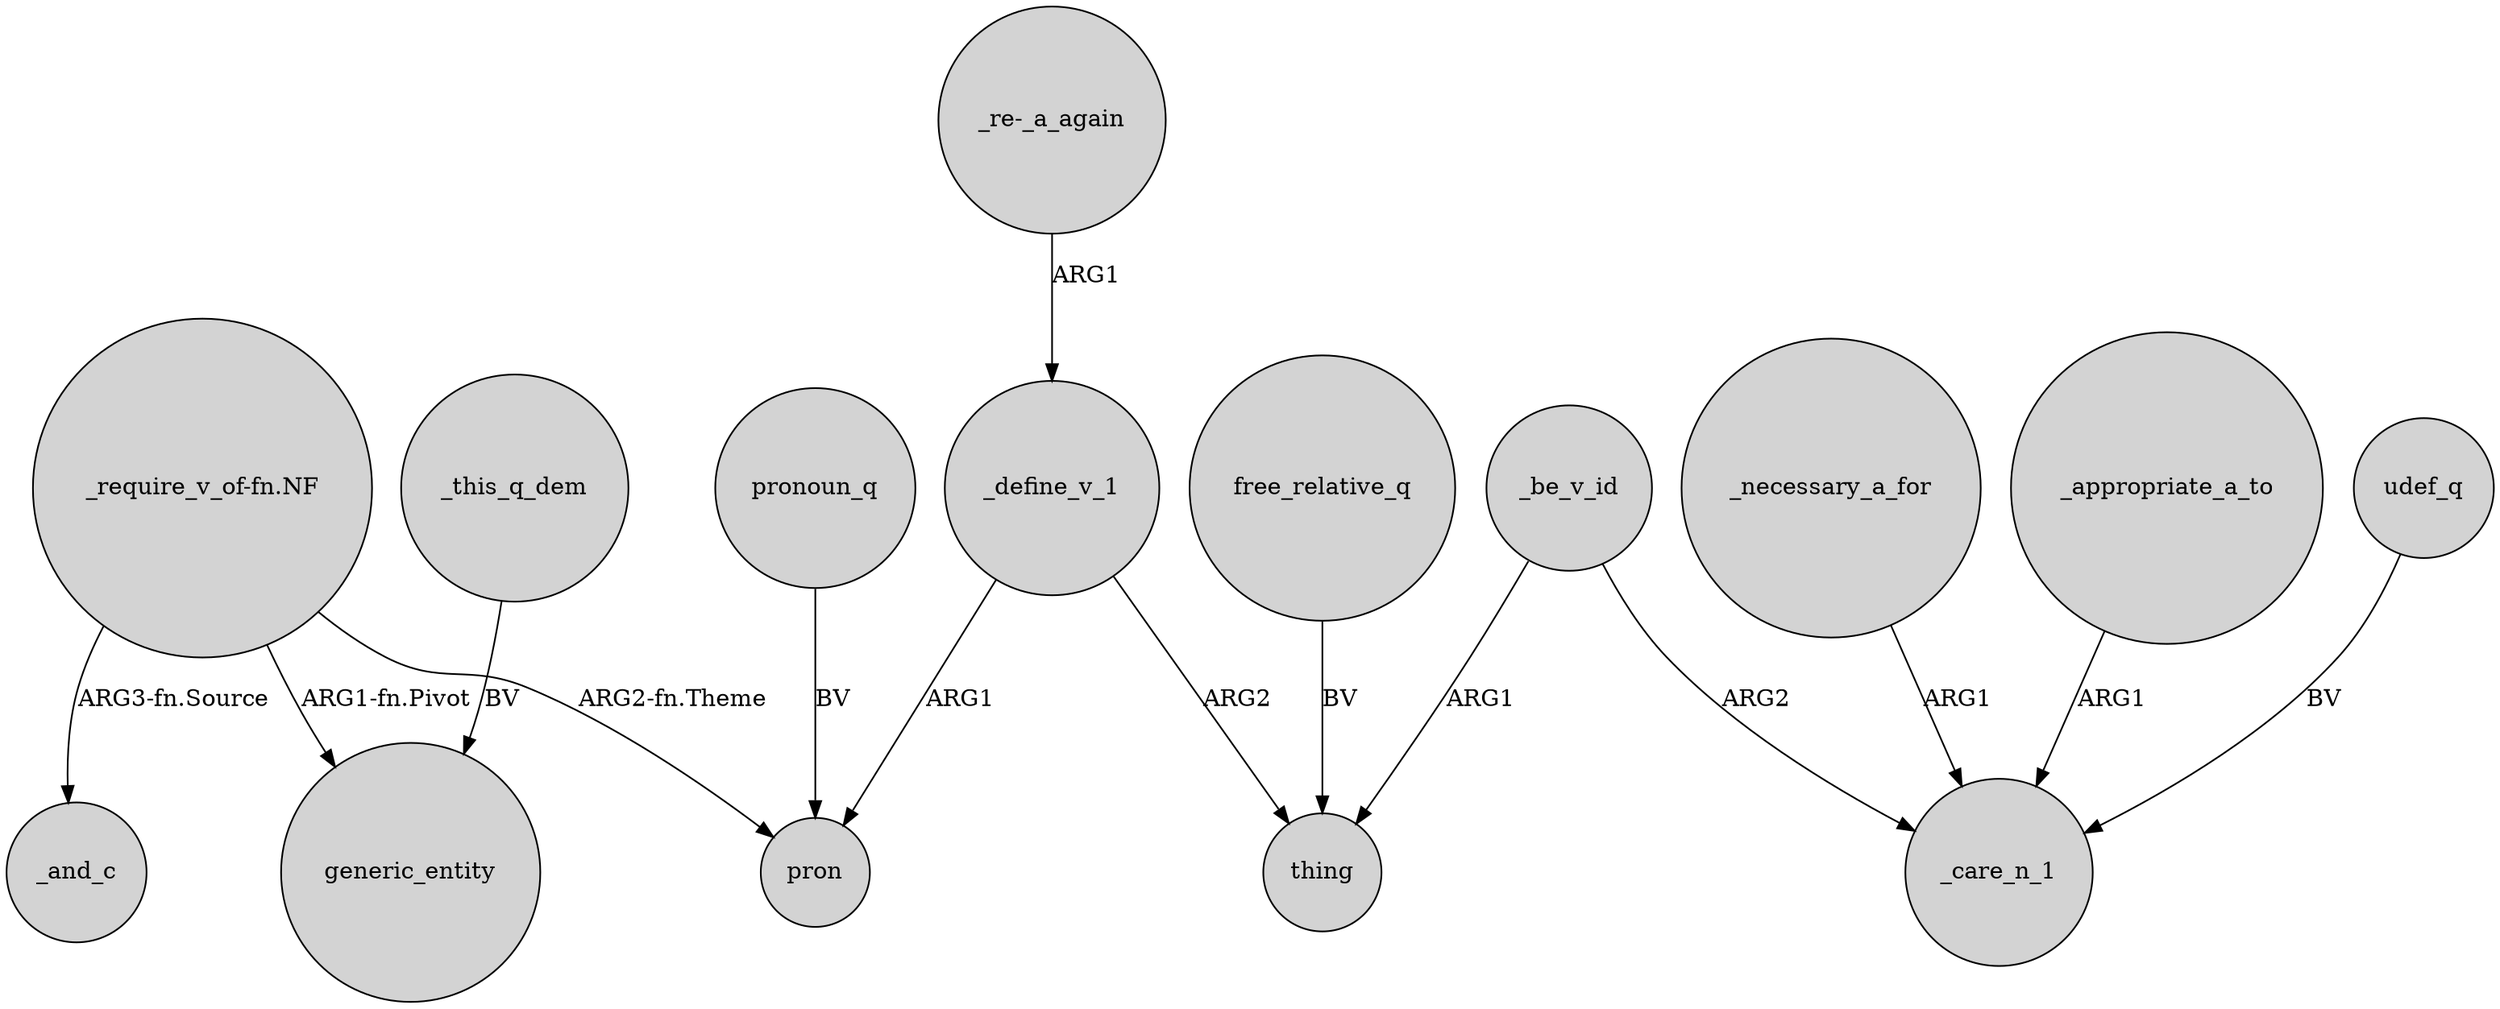 digraph {
	node [shape=circle style=filled]
	"_require_v_of-fn.NF" -> generic_entity [label="ARG1-fn.Pivot"]
	_define_v_1 -> thing [label=ARG2]
	"_re-_a_again" -> _define_v_1 [label=ARG1]
	_this_q_dem -> generic_entity [label=BV]
	_be_v_id -> _care_n_1 [label=ARG2]
	free_relative_q -> thing [label=BV]
	"_require_v_of-fn.NF" -> _and_c [label="ARG3-fn.Source"]
	_be_v_id -> thing [label=ARG1]
	_necessary_a_for -> _care_n_1 [label=ARG1]
	_define_v_1 -> pron [label=ARG1]
	_appropriate_a_to -> _care_n_1 [label=ARG1]
	udef_q -> _care_n_1 [label=BV]
	"_require_v_of-fn.NF" -> pron [label="ARG2-fn.Theme"]
	pronoun_q -> pron [label=BV]
}
